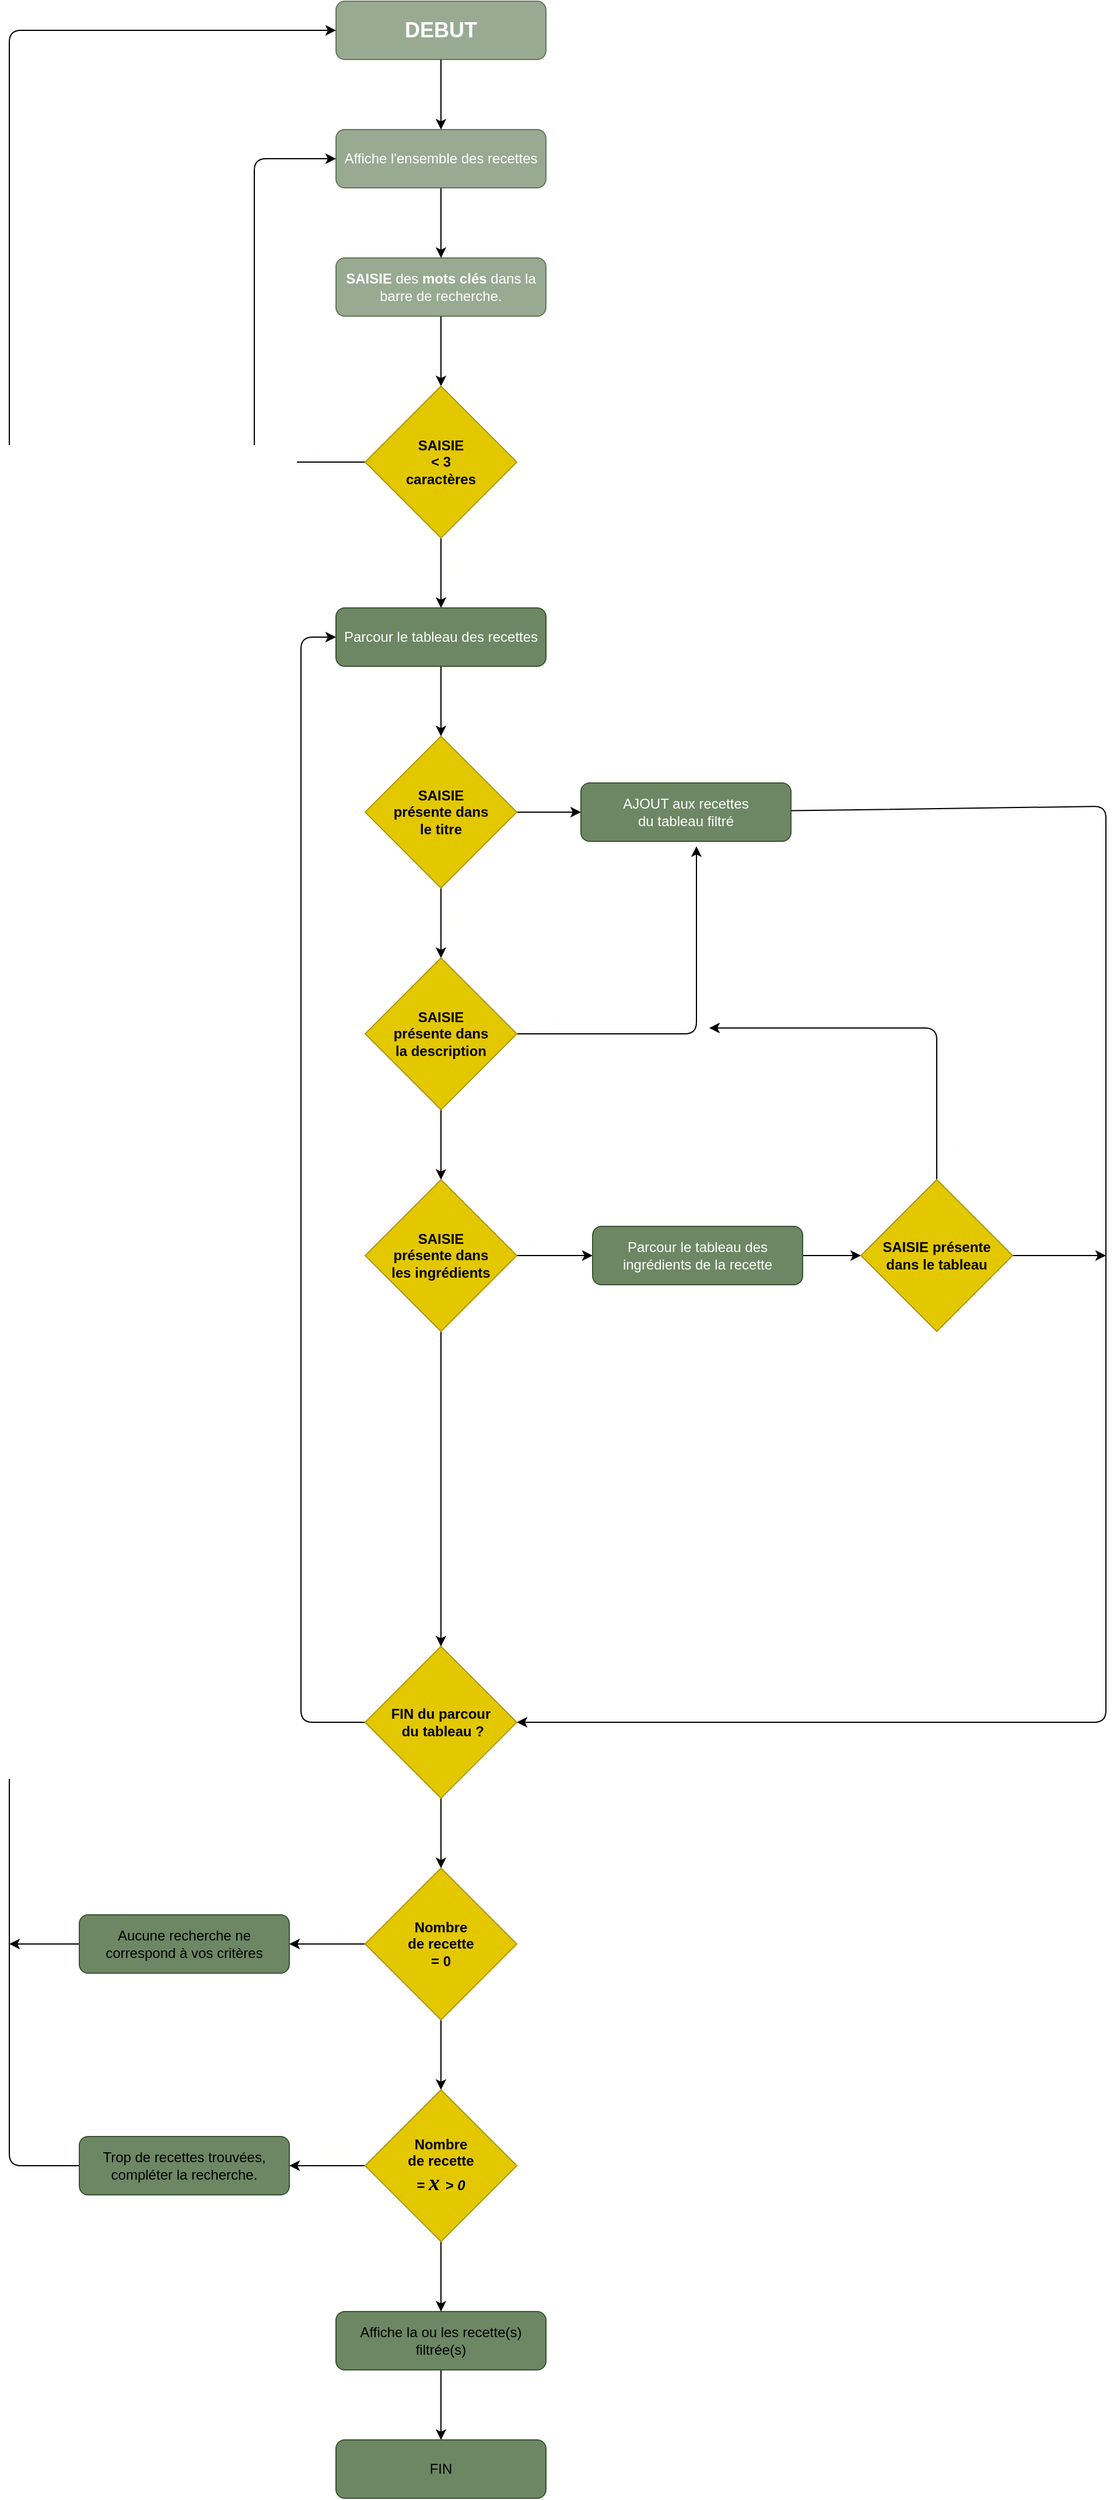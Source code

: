 <mxfile>
    <diagram id="D_HVd8B6VUuoggCPeG8F" name="Page-1">
        <mxGraphModel dx="1513" dy="1712" grid="1" gridSize="10" guides="1" tooltips="1" connect="1" arrows="1" fold="1" page="1" pageScale="1" pageWidth="850" pageHeight="1100" math="0" shadow="0">
            <root>
                <mxCell id="0"/>
                <mxCell id="1" parent="0"/>
                <mxCell id="ZSVEgMsFKH18y_2TgpHJ-98" value="" style="edgeStyle=none;html=1;fontColor=#FCFFFA;" parent="1" source="5" target="ZSVEgMsFKH18y_2TgpHJ-92" edge="1">
                    <mxGeometry relative="1" as="geometry"/>
                </mxCell>
                <mxCell id="5" value="&lt;b&gt;SAISIE&lt;/b&gt; des &lt;b&gt;mots clés&lt;/b&gt; dans la barre de recherche." style="rounded=1;whiteSpace=wrap;html=1;fillColor=#6d8764;fontColor=#ffffff;strokeColor=#3A5431;opacity=70;" parent="1" vertex="1">
                    <mxGeometry x="190" y="-190" width="180" height="50" as="geometry"/>
                </mxCell>
                <mxCell id="ZSVEgMsFKH18y_2TgpHJ-88" style="edgeStyle=none;html=1;entryX=0.5;entryY=0;entryDx=0;entryDy=0;fontColor=#FCFFFA;" parent="1" source="ZSVEgMsFKH18y_2TgpHJ-87" target="ZSVEgMsFKH18y_2TgpHJ-89" edge="1">
                    <mxGeometry relative="1" as="geometry"/>
                </mxCell>
                <mxCell id="ZSVEgMsFKH18y_2TgpHJ-87" value="&lt;h2&gt;&lt;b&gt;DEBUT&lt;/b&gt;&lt;/h2&gt;" style="rounded=1;whiteSpace=wrap;html=1;fontColor=#ffffff;strokeColor=#3A5431;fillColor=#6d8764;opacity=70;" parent="1" vertex="1">
                    <mxGeometry x="190" y="-410" width="180" height="50" as="geometry"/>
                </mxCell>
                <mxCell id="ZSVEgMsFKH18y_2TgpHJ-91" style="edgeStyle=none;html=1;entryX=0.5;entryY=0;entryDx=0;entryDy=0;fontColor=#FCFFFA;" parent="1" source="ZSVEgMsFKH18y_2TgpHJ-89" target="5" edge="1">
                    <mxGeometry relative="1" as="geometry"/>
                </mxCell>
                <mxCell id="ZSVEgMsFKH18y_2TgpHJ-89" value="Affiche l'ensemble des recettes" style="rounded=1;whiteSpace=wrap;html=1;fontColor=#ffffff;strokeColor=#3A5431;fillColor=#6d8764;opacity=70;" parent="1" vertex="1">
                    <mxGeometry x="190" y="-300" width="180" height="50" as="geometry"/>
                </mxCell>
                <mxCell id="ZSVEgMsFKH18y_2TgpHJ-96" style="edgeStyle=none;html=1;fontColor=#FCFFFA;entryX=0;entryY=0.5;entryDx=0;entryDy=0;" parent="1" source="ZSVEgMsFKH18y_2TgpHJ-92" target="ZSVEgMsFKH18y_2TgpHJ-89" edge="1">
                    <mxGeometry relative="1" as="geometry">
                        <mxPoint x="120" y="5" as="targetPoint"/>
                        <Array as="points">
                            <mxPoint x="120" y="-15"/>
                            <mxPoint x="120" y="-275"/>
                        </Array>
                    </mxGeometry>
                </mxCell>
                <mxCell id="ZSVEgMsFKH18y_2TgpHJ-101" value="" style="edgeStyle=none;html=1;fontColor=#FCFFFA;" parent="1" source="ZSVEgMsFKH18y_2TgpHJ-92" target="ZSVEgMsFKH18y_2TgpHJ-100" edge="1">
                    <mxGeometry relative="1" as="geometry"/>
                </mxCell>
                <mxCell id="ZSVEgMsFKH18y_2TgpHJ-92" value="&lt;b&gt;SAISIE&lt;br&gt;&amp;lt; 3 &lt;br&gt;caractères&lt;/b&gt;" style="rhombus;whiteSpace=wrap;html=1;fontColor=#000000;strokeColor=#B09500;fillColor=#e3c800;" parent="1" vertex="1">
                    <mxGeometry x="215" y="-80" width="130" height="130" as="geometry"/>
                </mxCell>
                <mxCell id="ZSVEgMsFKH18y_2TgpHJ-97" value="OUI" style="text;html=1;strokeColor=none;fillColor=none;align=center;verticalAlign=middle;whiteSpace=wrap;rounded=0;fontColor=#FCFFFA;rotation=0;" parent="1" vertex="1">
                    <mxGeometry x="140" y="-40" width="60" height="30" as="geometry"/>
                </mxCell>
                <mxCell id="ZSVEgMsFKH18y_2TgpHJ-104" value="" style="edgeStyle=none;html=1;fontColor=#FCFFFA;" parent="1" source="ZSVEgMsFKH18y_2TgpHJ-100" target="ZSVEgMsFKH18y_2TgpHJ-103" edge="1">
                    <mxGeometry relative="1" as="geometry"/>
                </mxCell>
                <mxCell id="ZSVEgMsFKH18y_2TgpHJ-100" value="Parcour le tableau des recettes" style="rounded=1;whiteSpace=wrap;html=1;fillColor=#6d8764;fontColor=#ffffff;strokeColor=#3A5431;" parent="1" vertex="1">
                    <mxGeometry x="190" y="110" width="180" height="50" as="geometry"/>
                </mxCell>
                <mxCell id="ZSVEgMsFKH18y_2TgpHJ-102" value="NON" style="text;html=1;strokeColor=none;fillColor=none;align=center;verticalAlign=middle;whiteSpace=wrap;rounded=0;fontColor=#FCFFFA;rotation=0;" parent="1" vertex="1">
                    <mxGeometry x="270" y="60" width="60" height="30" as="geometry"/>
                </mxCell>
                <mxCell id="ZSVEgMsFKH18y_2TgpHJ-109" style="edgeStyle=none;html=1;fontColor=#FCFFFA;entryX=0;entryY=0.5;entryDx=0;entryDy=0;" parent="1" source="ZSVEgMsFKH18y_2TgpHJ-103" target="ZSVEgMsFKH18y_2TgpHJ-108" edge="1">
                    <mxGeometry relative="1" as="geometry">
                        <mxPoint x="480" y="285" as="targetPoint"/>
                    </mxGeometry>
                </mxCell>
                <mxCell id="ZSVEgMsFKH18y_2TgpHJ-114" value="" style="edgeStyle=none;html=1;fontColor=#FCFFFA;" parent="1" source="ZSVEgMsFKH18y_2TgpHJ-103" target="ZSVEgMsFKH18y_2TgpHJ-113" edge="1">
                    <mxGeometry relative="1" as="geometry"/>
                </mxCell>
                <mxCell id="ZSVEgMsFKH18y_2TgpHJ-103" value="SAISIE&lt;br&gt;présente dans &lt;br&gt;le titre" style="rhombus;whiteSpace=wrap;html=1;fontColor=#000000;strokeColor=#B09500;fillColor=#e3c800;fontStyle=1" parent="1" vertex="1">
                    <mxGeometry x="215" y="220" width="130" height="130" as="geometry"/>
                </mxCell>
                <mxCell id="ZSVEgMsFKH18y_2TgpHJ-132" style="edgeStyle=none;html=1;entryX=1;entryY=0.5;entryDx=0;entryDy=0;fontColor=#FCFFFA;" parent="1" source="ZSVEgMsFKH18y_2TgpHJ-108" target="ZSVEgMsFKH18y_2TgpHJ-118" edge="1">
                    <mxGeometry relative="1" as="geometry">
                        <Array as="points">
                            <mxPoint x="850" y="280"/>
                            <mxPoint x="850" y="1065"/>
                        </Array>
                    </mxGeometry>
                </mxCell>
                <mxCell id="ZSVEgMsFKH18y_2TgpHJ-108" value="AJOUT aux recettes &lt;br&gt;du tableau filtré" style="rounded=1;whiteSpace=wrap;html=1;fillColor=#6d8764;fontColor=#ffffff;strokeColor=#3A5431;" parent="1" vertex="1">
                    <mxGeometry x="400" y="260" width="180" height="50" as="geometry"/>
                </mxCell>
                <mxCell id="ZSVEgMsFKH18y_2TgpHJ-112" value="OUI" style="text;html=1;strokeColor=none;fillColor=none;align=center;verticalAlign=middle;whiteSpace=wrap;rounded=0;fontColor=#FCFFFA;rotation=0;" parent="1" vertex="1">
                    <mxGeometry x="340" y="260" width="60" height="30" as="geometry"/>
                </mxCell>
                <mxCell id="ZSVEgMsFKH18y_2TgpHJ-117" style="edgeStyle=none;html=1;entryX=0.55;entryY=1.086;entryDx=0;entryDy=0;entryPerimeter=0;fontColor=#FCFFFA;" parent="1" source="ZSVEgMsFKH18y_2TgpHJ-113" target="ZSVEgMsFKH18y_2TgpHJ-108" edge="1">
                    <mxGeometry relative="1" as="geometry">
                        <Array as="points">
                            <mxPoint x="499" y="475"/>
                        </Array>
                    </mxGeometry>
                </mxCell>
                <mxCell id="73" value="" style="edgeStyle=none;html=1;" parent="1" source="ZSVEgMsFKH18y_2TgpHJ-113" target="ZSVEgMsFKH18y_2TgpHJ-134" edge="1">
                    <mxGeometry relative="1" as="geometry"/>
                </mxCell>
                <mxCell id="ZSVEgMsFKH18y_2TgpHJ-113" value="SAISIE &lt;br&gt;présente dans &lt;br&gt;la description" style="rhombus;whiteSpace=wrap;html=1;fontColor=#000000;strokeColor=#B09500;fillColor=#e3c800;fontStyle=1" parent="1" vertex="1">
                    <mxGeometry x="215" y="410" width="130" height="130" as="geometry"/>
                </mxCell>
                <mxCell id="ZSVEgMsFKH18y_2TgpHJ-116" value="NON" style="text;html=1;strokeColor=none;fillColor=none;align=center;verticalAlign=middle;whiteSpace=wrap;rounded=0;fontColor=#FCFFFA;rotation=0;" parent="1" vertex="1">
                    <mxGeometry x="270" y="360" width="60" height="30" as="geometry"/>
                </mxCell>
                <mxCell id="ZSVEgMsFKH18y_2TgpHJ-119" style="edgeStyle=none;html=1;fontColor=#FCFFFA;entryX=0;entryY=0.5;entryDx=0;entryDy=0;exitX=0;exitY=0.5;exitDx=0;exitDy=0;" parent="1" source="ZSVEgMsFKH18y_2TgpHJ-118" target="ZSVEgMsFKH18y_2TgpHJ-100" edge="1">
                    <mxGeometry relative="1" as="geometry">
                        <mxPoint x="130" y="645" as="targetPoint"/>
                        <Array as="points">
                            <mxPoint x="160" y="1065"/>
                            <mxPoint x="160" y="135"/>
                        </Array>
                        <mxPoint x="220" y="840" as="sourcePoint"/>
                    </mxGeometry>
                </mxCell>
                <mxCell id="93" value="" style="edgeStyle=none;html=1;fontFamily=Helvetica;fontSize=12;exitX=0.5;exitY=1;exitDx=0;exitDy=0;" parent="1" source="ZSVEgMsFKH18y_2TgpHJ-118" target="92" edge="1">
                    <mxGeometry relative="1" as="geometry"/>
                </mxCell>
                <mxCell id="ZSVEgMsFKH18y_2TgpHJ-118" value="FIN du parcour&lt;br&gt;&amp;nbsp;du tableau ?" style="rhombus;whiteSpace=wrap;html=1;fontColor=#000000;strokeColor=#B09500;fillColor=#e3c800;fontStyle=1" parent="1" vertex="1">
                    <mxGeometry x="215" y="1000" width="130" height="130" as="geometry"/>
                </mxCell>
                <mxCell id="ZSVEgMsFKH18y_2TgpHJ-120" value="NON" style="text;html=1;strokeColor=none;fillColor=none;align=center;verticalAlign=middle;whiteSpace=wrap;rounded=0;fontColor=#FCFFFA;rotation=0;" parent="1" vertex="1">
                    <mxGeometry x="160" y="1040" width="60" height="30" as="geometry"/>
                </mxCell>
                <mxCell id="108" style="edgeStyle=none;html=1;fontFamily=Helvetica;fontSize=12;" parent="1" source="ZSVEgMsFKH18y_2TgpHJ-124" edge="1">
                    <mxGeometry relative="1" as="geometry">
                        <mxPoint x="-90" y="1255" as="targetPoint"/>
                    </mxGeometry>
                </mxCell>
                <mxCell id="ZSVEgMsFKH18y_2TgpHJ-124" value="Aucune recherche ne &lt;br&gt;correspond à vos critères" style="rounded=1;whiteSpace=wrap;html=1;fillColor=#6d8764;strokeColor=#3A5431;" parent="1" vertex="1">
                    <mxGeometry x="-30" y="1230" width="180" height="50" as="geometry"/>
                </mxCell>
                <mxCell id="100" value="" style="edgeStyle=none;html=1;fontFamily=Helvetica;fontSize=12;" parent="1" source="ZSVEgMsFKH18y_2TgpHJ-127" target="ZSVEgMsFKH18y_2TgpHJ-129" edge="1">
                    <mxGeometry relative="1" as="geometry"/>
                </mxCell>
                <mxCell id="ZSVEgMsFKH18y_2TgpHJ-127" value="Affiche la ou les recette(s) filtrée(s)" style="rounded=1;whiteSpace=wrap;html=1;fillColor=#6d8764;strokeColor=#3A5431;" parent="1" vertex="1">
                    <mxGeometry x="190" y="1570" width="180" height="50" as="geometry"/>
                </mxCell>
                <mxCell id="ZSVEgMsFKH18y_2TgpHJ-129" value="FIN" style="rounded=1;whiteSpace=wrap;html=1;fillColor=#6d8764;strokeColor=#3A5431;" parent="1" vertex="1">
                    <mxGeometry x="190" y="1680" width="180" height="50" as="geometry"/>
                </mxCell>
                <mxCell id="74" value="" style="edgeStyle=none;html=1;" parent="1" source="ZSVEgMsFKH18y_2TgpHJ-134" target="ZSVEgMsFKH18y_2TgpHJ-118" edge="1">
                    <mxGeometry relative="1" as="geometry"/>
                </mxCell>
                <mxCell id="112" value="" style="edgeStyle=none;html=1;" parent="1" source="ZSVEgMsFKH18y_2TgpHJ-134" target="111" edge="1">
                    <mxGeometry relative="1" as="geometry"/>
                </mxCell>
                <mxCell id="ZSVEgMsFKH18y_2TgpHJ-134" value="SAISIE&lt;br&gt;présente dans &lt;br&gt;les ingrédients" style="rhombus;whiteSpace=wrap;html=1;fontColor=#000000;strokeColor=#B09500;fillColor=#e3c800;fontStyle=1" parent="1" vertex="1">
                    <mxGeometry x="215" y="600" width="130" height="130" as="geometry"/>
                </mxCell>
                <mxCell id="78" value="NON" style="text;html=1;strokeColor=none;fillColor=none;align=center;verticalAlign=middle;whiteSpace=wrap;rounded=0;fontColor=#FCFFFA;rotation=0;" parent="1" vertex="1">
                    <mxGeometry x="270" y="550" width="60" height="30" as="geometry"/>
                </mxCell>
                <mxCell id="79" value="OUI" style="text;html=1;strokeColor=none;fillColor=none;align=center;verticalAlign=middle;whiteSpace=wrap;rounded=0;fontColor=#FCFFFA;rotation=0;" parent="1" vertex="1">
                    <mxGeometry x="340" y="450" width="60" height="30" as="geometry"/>
                </mxCell>
                <mxCell id="80" value="NON" style="text;html=1;strokeColor=none;fillColor=none;align=center;verticalAlign=middle;whiteSpace=wrap;rounded=0;fontColor=#FCFFFA;rotation=0;" parent="1" vertex="1">
                    <mxGeometry x="270" y="740" width="60" height="30" as="geometry"/>
                </mxCell>
                <mxCell id="82" value="OUI" style="text;html=1;strokeColor=none;fillColor=none;align=center;verticalAlign=middle;whiteSpace=wrap;rounded=0;fontColor=#FCFFFA;rotation=0;" parent="1" vertex="1">
                    <mxGeometry x="230" y="1140" width="60" height="30" as="geometry"/>
                </mxCell>
                <mxCell id="94" value="" style="edgeStyle=none;html=1;fontFamily=Helvetica;fontSize=12;" parent="1" source="92" target="ZSVEgMsFKH18y_2TgpHJ-124" edge="1">
                    <mxGeometry relative="1" as="geometry"/>
                </mxCell>
                <mxCell id="97" value="" style="edgeStyle=none;html=1;fontFamily=Helvetica;fontSize=12;" parent="1" source="92" target="96" edge="1">
                    <mxGeometry relative="1" as="geometry"/>
                </mxCell>
                <mxCell id="92" value="Nombre &lt;br&gt;de recette&lt;br&gt;= 0" style="rhombus;whiteSpace=wrap;html=1;fontColor=#000000;strokeColor=#B09500;fillColor=#e3c800;fontStyle=1" parent="1" vertex="1">
                    <mxGeometry x="215" y="1190" width="130" height="130" as="geometry"/>
                </mxCell>
                <mxCell id="95" value="OUI" style="text;html=1;strokeColor=none;fillColor=none;align=center;verticalAlign=middle;whiteSpace=wrap;rounded=0;fontColor=#FCFFFA;rotation=0;" parent="1" vertex="1">
                    <mxGeometry x="160" y="1230" width="60" height="30" as="geometry"/>
                </mxCell>
                <mxCell id="99" value="" style="edgeStyle=none;html=1;fontFamily=Helvetica;fontSize=12;" parent="1" source="96" target="ZSVEgMsFKH18y_2TgpHJ-127" edge="1">
                    <mxGeometry relative="1" as="geometry"/>
                </mxCell>
                <mxCell id="105" value="" style="edgeStyle=none;html=1;fontFamily=Helvetica;fontSize=12;" parent="1" source="96" target="104" edge="1">
                    <mxGeometry relative="1" as="geometry"/>
                </mxCell>
                <mxCell id="96" value="Nombre &lt;br&gt;de recette&lt;br&gt;= &lt;font size=&quot;1&quot;&gt;&lt;i style=&quot;font-size: 12px&quot;&gt;&lt;font face=&quot;Times New Roman&quot; style=&quot;font-size: 19px&quot;&gt;x &lt;/font&gt;&amp;gt; 0&lt;/i&gt;&lt;/font&gt;" style="rhombus;whiteSpace=wrap;html=1;fontColor=#000000;strokeColor=#B09500;fillColor=#e3c800;fontStyle=1" parent="1" vertex="1">
                    <mxGeometry x="215" y="1380" width="130" height="130" as="geometry"/>
                </mxCell>
                <mxCell id="98" value="NON" style="text;html=1;strokeColor=none;fillColor=none;align=center;verticalAlign=middle;whiteSpace=wrap;rounded=0;fontColor=#FCFFFA;rotation=0;" parent="1" vertex="1">
                    <mxGeometry x="270" y="1330" width="60" height="30" as="geometry"/>
                </mxCell>
                <mxCell id="101" value="OUI" style="text;html=1;strokeColor=none;fillColor=none;align=center;verticalAlign=middle;whiteSpace=wrap;rounded=0;fontColor=#FCFFFA;rotation=0;" parent="1" vertex="1">
                    <mxGeometry x="230" y="1520" width="60" height="30" as="geometry"/>
                </mxCell>
                <mxCell id="107" style="edgeStyle=none;html=1;fontFamily=Helvetica;fontSize=12;entryX=0;entryY=0.5;entryDx=0;entryDy=0;exitX=0;exitY=0.5;exitDx=0;exitDy=0;" parent="1" source="104" target="ZSVEgMsFKH18y_2TgpHJ-87" edge="1">
                    <mxGeometry relative="1" as="geometry">
                        <mxPoint x="-120" y="1235.0" as="targetPoint"/>
                        <Array as="points">
                            <mxPoint x="-90" y="1445"/>
                            <mxPoint x="-90" y="-385"/>
                        </Array>
                    </mxGeometry>
                </mxCell>
                <mxCell id="104" value="Trop de recettes trouvées, compléter la recherche." style="rounded=1;whiteSpace=wrap;html=1;fillColor=#6d8764;strokeColor=#3A5431;" parent="1" vertex="1">
                    <mxGeometry x="-30" y="1420" width="180" height="50" as="geometry"/>
                </mxCell>
                <mxCell id="106" value="NON" style="text;html=1;strokeColor=none;fillColor=none;align=center;verticalAlign=middle;whiteSpace=wrap;rounded=0;fontColor=#FCFFFA;rotation=0;" parent="1" vertex="1">
                    <mxGeometry x="160" y="1420" width="60" height="30" as="geometry"/>
                </mxCell>
                <mxCell id="119" value="" style="edgeStyle=none;html=1;" parent="1" source="111" target="118" edge="1">
                    <mxGeometry relative="1" as="geometry"/>
                </mxCell>
                <mxCell id="111" value="Parcour le tableau des ingrédients de la recette" style="rounded=1;whiteSpace=wrap;html=1;fillColor=#6d8764;fontColor=#ffffff;strokeColor=#3A5431;" parent="1" vertex="1">
                    <mxGeometry x="410" y="640" width="180" height="50" as="geometry"/>
                </mxCell>
                <mxCell id="117" value="OUI" style="text;html=1;strokeColor=none;fillColor=none;align=center;verticalAlign=middle;whiteSpace=wrap;rounded=0;fontColor=#FCFFFA;rotation=0;" parent="1" vertex="1">
                    <mxGeometry x="340" y="640" width="60" height="30" as="geometry"/>
                </mxCell>
                <mxCell id="120" style="edgeStyle=none;html=1;" parent="1" source="118" edge="1">
                    <mxGeometry relative="1" as="geometry">
                        <mxPoint x="510" y="470" as="targetPoint"/>
                        <Array as="points">
                            <mxPoint x="705" y="470"/>
                        </Array>
                    </mxGeometry>
                </mxCell>
                <mxCell id="123" value="" style="edgeStyle=none;html=1;" parent="1" source="118" edge="1">
                    <mxGeometry relative="1" as="geometry">
                        <mxPoint x="850" y="665" as="targetPoint"/>
                    </mxGeometry>
                </mxCell>
                <mxCell id="118" value="SAISIE présente&lt;br&gt;dans le tableau" style="rhombus;whiteSpace=wrap;html=1;fontColor=#000000;strokeColor=#B09500;fillColor=#e3c800;fontStyle=1" parent="1" vertex="1">
                    <mxGeometry x="640" y="600" width="130" height="130" as="geometry"/>
                </mxCell>
                <mxCell id="121" value="NON" style="text;html=1;strokeColor=none;fillColor=none;align=center;verticalAlign=middle;whiteSpace=wrap;rounded=0;fontColor=#FCFFFA;rotation=0;" parent="1" vertex="1">
                    <mxGeometry x="700" y="560" width="60" height="30" as="geometry"/>
                </mxCell>
                <mxCell id="125" value="OUI" style="text;html=1;strokeColor=none;fillColor=none;align=center;verticalAlign=middle;whiteSpace=wrap;rounded=0;fontColor=#FCFFFA;rotation=0;" parent="1" vertex="1">
                    <mxGeometry x="770" y="630" width="60" height="30" as="geometry"/>
                </mxCell>
            </root>
        </mxGraphModel>
    </diagram>
</mxfile>